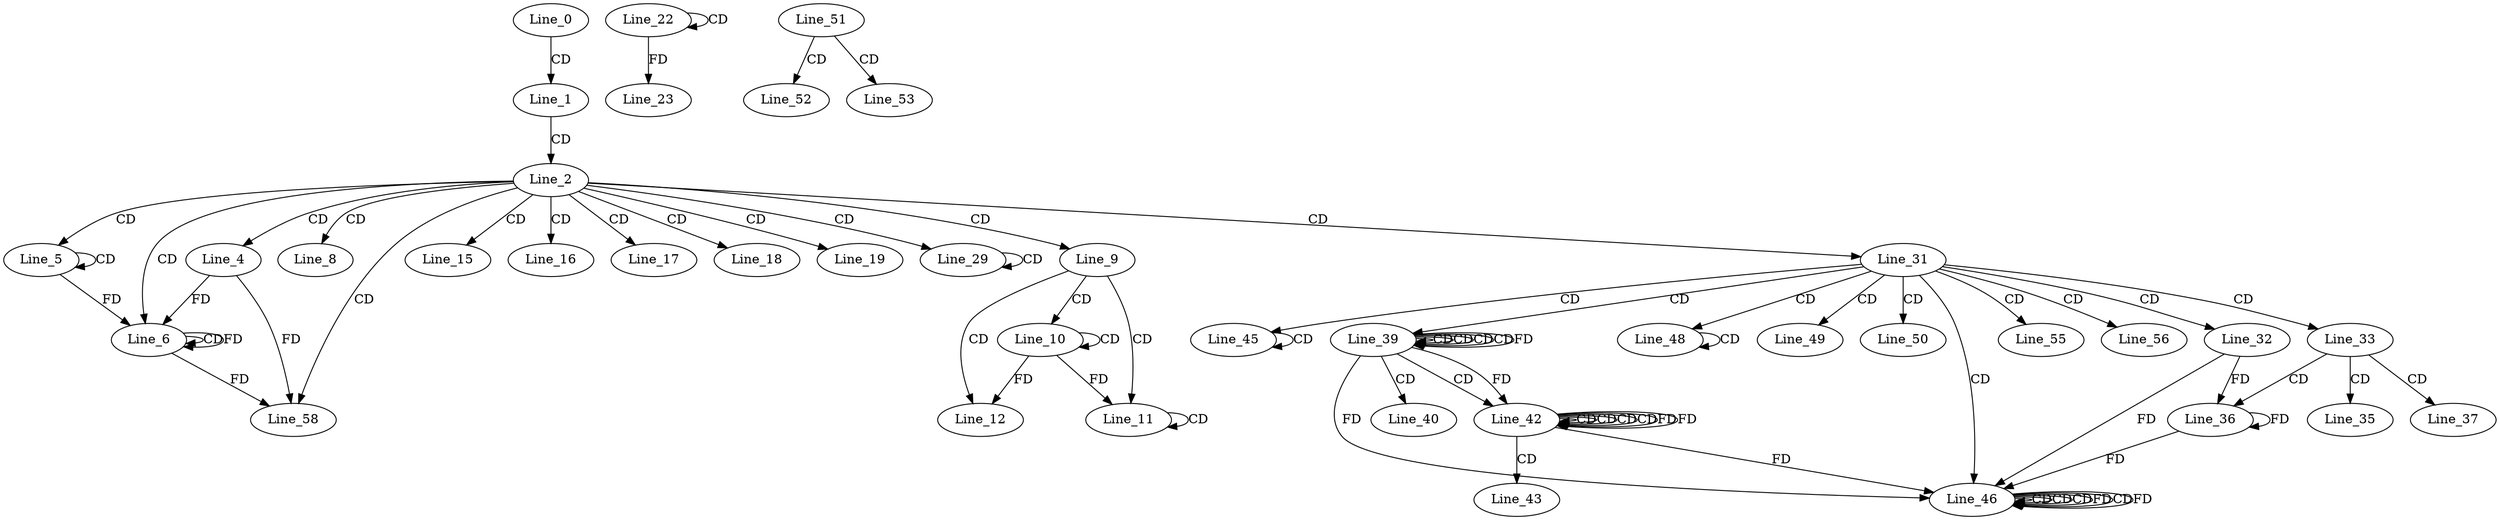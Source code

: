 digraph G {
  Line_0;
  Line_1;
  Line_2;
  Line_4;
  Line_5;
  Line_5;
  Line_6;
  Line_6;
  Line_8;
  Line_9;
  Line_10;
  Line_10;
  Line_11;
  Line_11;
  Line_12;
  Line_12;
  Line_15;
  Line_16;
  Line_17;
  Line_18;
  Line_19;
  Line_22;
  Line_22;
  Line_23;
  Line_29;
  Line_29;
  Line_31;
  Line_32;
  Line_33;
  Line_35;
  Line_36;
  Line_37;
  Line_39;
  Line_39;
  Line_39;
  Line_39;
  Line_40;
  Line_42;
  Line_42;
  Line_42;
  Line_42;
  Line_43;
  Line_45;
  Line_45;
  Line_46;
  Line_46;
  Line_46;
  Line_46;
  Line_48;
  Line_48;
  Line_49;
  Line_50;
  Line_51;
  Line_52;
  Line_53;
  Line_55;
  Line_56;
  Line_58;
  Line_0 -> Line_1 [ label="CD" ];
  Line_1 -> Line_2 [ label="CD" ];
  Line_2 -> Line_4 [ label="CD" ];
  Line_2 -> Line_5 [ label="CD" ];
  Line_5 -> Line_5 [ label="CD" ];
  Line_2 -> Line_6 [ label="CD" ];
  Line_5 -> Line_6 [ label="FD" ];
  Line_6 -> Line_6 [ label="CD" ];
  Line_4 -> Line_6 [ label="FD" ];
  Line_6 -> Line_6 [ label="FD" ];
  Line_2 -> Line_8 [ label="CD" ];
  Line_2 -> Line_9 [ label="CD" ];
  Line_9 -> Line_10 [ label="CD" ];
  Line_10 -> Line_10 [ label="CD" ];
  Line_9 -> Line_11 [ label="CD" ];
  Line_10 -> Line_11 [ label="FD" ];
  Line_11 -> Line_11 [ label="CD" ];
  Line_9 -> Line_12 [ label="CD" ];
  Line_10 -> Line_12 [ label="FD" ];
  Line_2 -> Line_15 [ label="CD" ];
  Line_2 -> Line_16 [ label="CD" ];
  Line_2 -> Line_17 [ label="CD" ];
  Line_2 -> Line_18 [ label="CD" ];
  Line_2 -> Line_19 [ label="CD" ];
  Line_22 -> Line_22 [ label="CD" ];
  Line_22 -> Line_23 [ label="FD" ];
  Line_2 -> Line_29 [ label="CD" ];
  Line_29 -> Line_29 [ label="CD" ];
  Line_2 -> Line_31 [ label="CD" ];
  Line_31 -> Line_32 [ label="CD" ];
  Line_31 -> Line_33 [ label="CD" ];
  Line_33 -> Line_35 [ label="CD" ];
  Line_33 -> Line_36 [ label="CD" ];
  Line_32 -> Line_36 [ label="FD" ];
  Line_36 -> Line_36 [ label="FD" ];
  Line_33 -> Line_37 [ label="CD" ];
  Line_31 -> Line_39 [ label="CD" ];
  Line_39 -> Line_39 [ label="CD" ];
  Line_39 -> Line_39 [ label="CD" ];
  Line_39 -> Line_39 [ label="CD" ];
  Line_39 -> Line_39 [ label="CD" ];
  Line_39 -> Line_39 [ label="FD" ];
  Line_39 -> Line_40 [ label="CD" ];
  Line_39 -> Line_42 [ label="CD" ];
  Line_42 -> Line_42 [ label="CD" ];
  Line_42 -> Line_42 [ label="CD" ];
  Line_39 -> Line_42 [ label="FD" ];
  Line_42 -> Line_42 [ label="CD" ];
  Line_42 -> Line_42 [ label="CD" ];
  Line_42 -> Line_42 [ label="FD" ];
  Line_42 -> Line_43 [ label="CD" ];
  Line_31 -> Line_45 [ label="CD" ];
  Line_45 -> Line_45 [ label="CD" ];
  Line_31 -> Line_46 [ label="CD" ];
  Line_46 -> Line_46 [ label="CD" ];
  Line_42 -> Line_46 [ label="FD" ];
  Line_39 -> Line_46 [ label="FD" ];
  Line_46 -> Line_46 [ label="CD" ];
  Line_46 -> Line_46 [ label="CD" ];
  Line_46 -> Line_46 [ label="FD" ];
  Line_46 -> Line_46 [ label="CD" ];
  Line_32 -> Line_46 [ label="FD" ];
  Line_36 -> Line_46 [ label="FD" ];
  Line_31 -> Line_48 [ label="CD" ];
  Line_48 -> Line_48 [ label="CD" ];
  Line_31 -> Line_49 [ label="CD" ];
  Line_31 -> Line_50 [ label="CD" ];
  Line_51 -> Line_52 [ label="CD" ];
  Line_51 -> Line_53 [ label="CD" ];
  Line_31 -> Line_55 [ label="CD" ];
  Line_31 -> Line_56 [ label="CD" ];
  Line_2 -> Line_58 [ label="CD" ];
  Line_4 -> Line_58 [ label="FD" ];
  Line_6 -> Line_58 [ label="FD" ];
  Line_42 -> Line_42 [ label="FD" ];
  Line_46 -> Line_46 [ label="FD" ];
}
